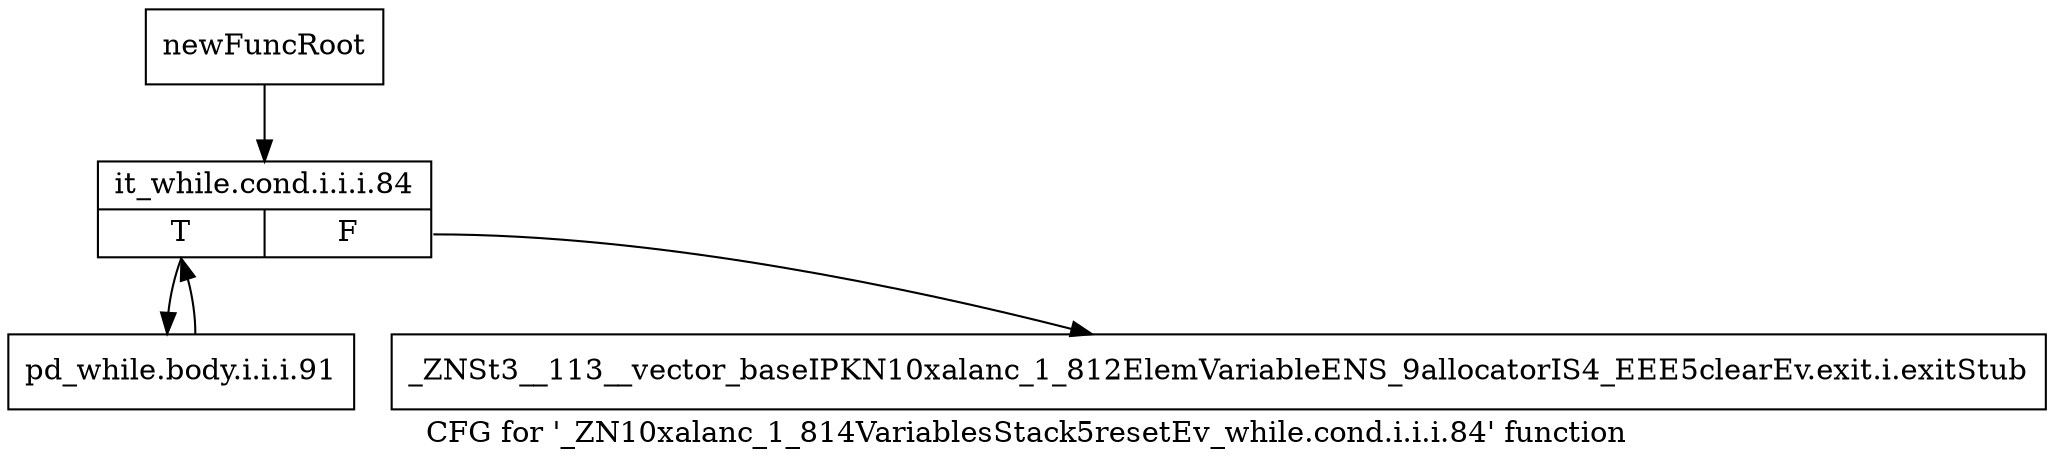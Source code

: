 digraph "CFG for '_ZN10xalanc_1_814VariablesStack5resetEv_while.cond.i.i.i.84' function" {
	label="CFG for '_ZN10xalanc_1_814VariablesStack5resetEv_while.cond.i.i.i.84' function";

	Node0xa0b6450 [shape=record,label="{newFuncRoot}"];
	Node0xa0b6450 -> Node0xa0b64f0;
	Node0xa0b64a0 [shape=record,label="{_ZNSt3__113__vector_baseIPKN10xalanc_1_812ElemVariableENS_9allocatorIS4_EEE5clearEv.exit.i.exitStub}"];
	Node0xa0b64f0 [shape=record,label="{it_while.cond.i.i.i.84|{<s0>T|<s1>F}}"];
	Node0xa0b64f0:s0 -> Node0xa0b6540;
	Node0xa0b64f0:s1 -> Node0xa0b64a0;
	Node0xa0b6540 [shape=record,label="{pd_while.body.i.i.i.91}"];
	Node0xa0b6540 -> Node0xa0b64f0;
}
